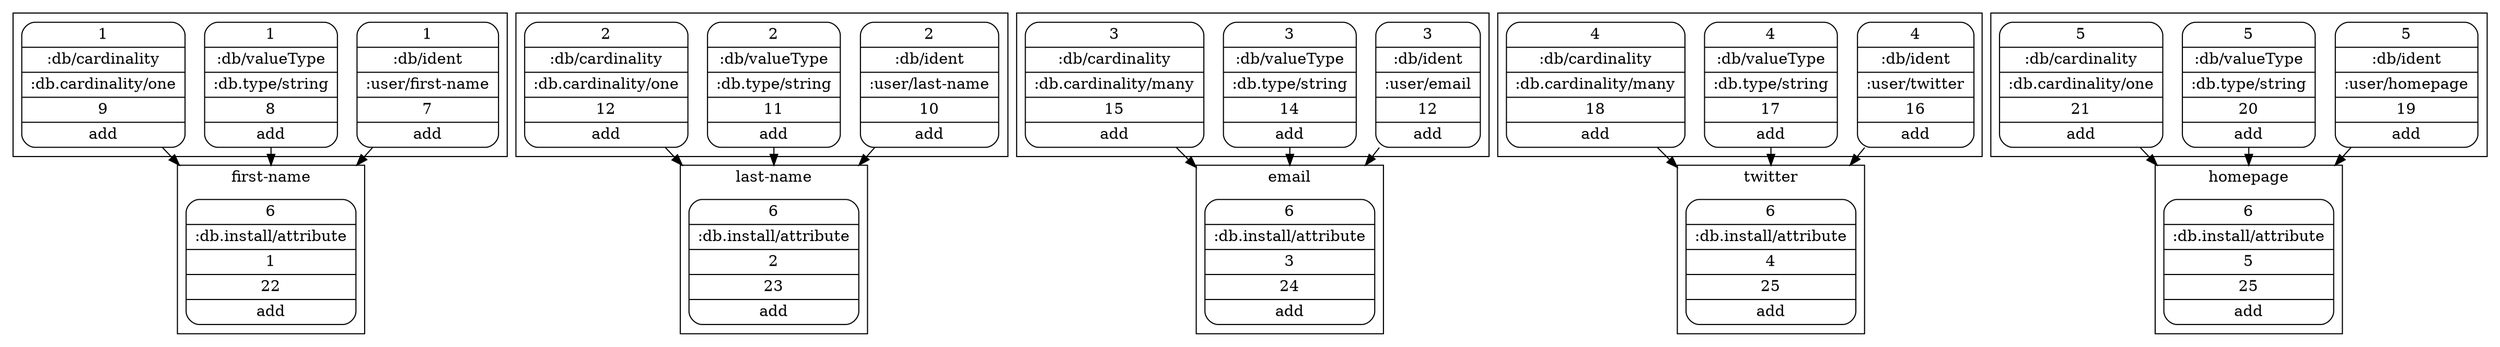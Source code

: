 digraph User {
  node [shape=record]
  compound=true;

  subgraph cluster_0 {
    ":db/ident0" [label="{ 1 | :db/ident | :user/first-name | 7 | add }" shape=Mrecord]
    ":db/valueType0" [label="{ 1 | :db/valueType | :db.type/string | 8 | add }" shape=Mrecord]
    ":db/cardinality0" [label="{ 1 | :db/cardinality | :db.cardinality/one | 9 | add }" shape=Mrecord]
  }

  subgraph cluster_1 {
    ":db/ident1" [label="{ 2 | :db/ident | :user/last-name | 10 | add }" shape=Mrecord]
    ":db/valueType1" [label="{ 2 | :db/valueType | :db.type/string | 11 | add }" shape=Mrecord]
    ":db/cardinality1" [label="{ 2 | :db/cardinality | :db.cardinality/one | 12 | add }" shape=Mrecord]
  }

  subgraph cluster_2 {
    ":db/ident2" [label="{ 3 | :db/ident | :user/email | 12 | add }" shape=Mrecord]
    ":db/valueType2" [label="{ 3 | :db/valueType | :db.type/string | 14 | add }" shape=Mrecord]
    ":db/cardinality2" [label="{ 3 | :db/cardinality | :db.cardinality/many | 15 | add }" shape=Mrecord]
  }

  subgraph cluster_3 {
    ":db/ident3" [label="{ 4 | :db/ident | :user/twitter | 16 | add }" shape=Mrecord]
    ":db/valueType3" [label="{ 4 | :db/valueType | :db.type/string | 17 | add }" shape=Mrecord]
    ":db/cardinality3" [label="{ 4 | :db/cardinality | :db.cardinality/many | 18 | add }" shape=Mrecord]
  }

  subgraph cluster_4 {
    ":db/ident4" [label="{ 5 | :db/ident | :user/homepage | 19 | add }" shape=Mrecord]
    ":db/valueType4" [label="{ 5 | :db/valueType | :db.type/string | 20 | add }" shape=Mrecord]
    ":db/cardinality4" [label="{ 5 | :db/cardinality | :db.cardinality/one | 21 | add }" shape=Mrecord]
  }

  subgraph cluster_5 {
    label="first-name"
    attr_1 [label="{ 6 | :db.install/attribute | 1 | 22 | add }" shape=Mrecord]
  }

  subgraph cluster_6 {
    label="last-name"
    attr_2 [label="{ 6 | :db.install/attribute | 2 | 23 | add }" shape=Mrecord]
  }

  subgraph cluster_7 {
    label="email"
    attr_3 [label="{ 6 | :db.install/attribute | 3 | 24 | add }" shape=Mrecord]
  }

  subgraph cluster_8 {
    label="twitter"
    attr_4 [label="{ 6 | :db.install/attribute | 4 | 25 | add }" shape=Mrecord]
  }

  subgraph cluster_9 {
    label="homepage"
    attr_5 [label="{ 6 | :db.install/attribute | 5 | 25 | add }" shape=Mrecord]
  }

  ":db/ident0" -> attr_1 [lhead=cluster_5]
  ":db/valueType0" -> attr_1 [lhead=cluster_5]
  ":db/cardinality0" -> attr_1 [lhead=cluster_5]

  ":db/ident1" -> attr_2 [lhead=cluster_6]
  ":db/valueType1" -> attr_2 [lhead=cluster_6]
  ":db/cardinality1" -> attr_2 [lhead=cluster_6]

  ":db/ident2" -> attr_3 [lhead=cluster_7]
  ":db/valueType2" -> attr_3 [lhead=cluster_7]
  ":db/cardinality2" -> attr_3 [lhead=cluster_7]


  ":db/ident3" -> attr_4 [lhead=cluster_8]
  ":db/valueType3" -> attr_4 [lhead=cluster_8]
  ":db/cardinality3" -> attr_4 [lhead=cluster_8]

  ":db/ident4" -> attr_5 [lhead=cluster_9]
  ":db/valueType4" -> attr_5 [lhead=cluster_9]
  ":db/cardinality4" -> attr_5 [lhead=cluster_9]
}


